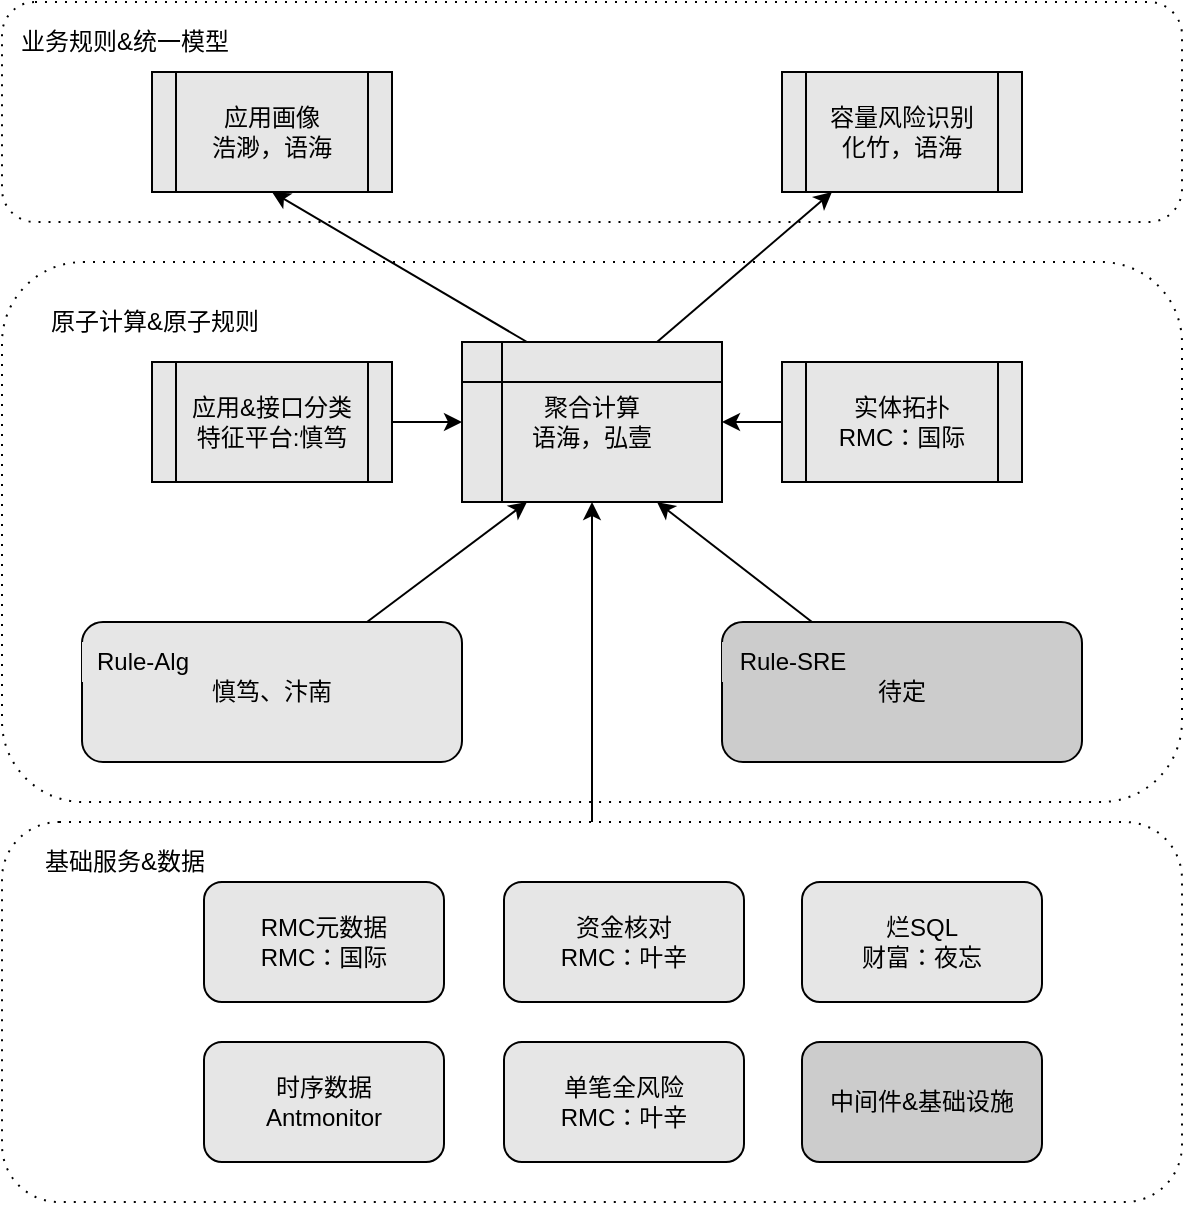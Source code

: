 <mxfile version="13.0.0" type="github">
  <diagram id="IgxMZSIr6nn1EPAtfMqa" name="Page-1">
    <mxGraphModel dx="1936" dy="920" grid="1" gridSize="10" guides="1" tooltips="1" connect="1" arrows="1" fold="1" page="1" pageScale="1" pageWidth="827" pageHeight="1169" math="0" shadow="0">
      <root>
        <mxCell id="0" />
        <mxCell id="1" parent="0" />
        <mxCell id="IPdCppuI9ly6e9vYi5Sx-31" value="" style="shape=ext;rounded=1;html=1;whiteSpace=wrap;dashed=1;dashPattern=1 4;" vertex="1" parent="1">
          <mxGeometry x="119" y="100" width="590" height="110" as="geometry" />
        </mxCell>
        <mxCell id="IPdCppuI9ly6e9vYi5Sx-29" value="" style="shape=ext;rounded=1;html=1;whiteSpace=wrap;dashed=1;dashPattern=1 4;" vertex="1" parent="1">
          <mxGeometry x="119" y="230" width="590" height="270" as="geometry" />
        </mxCell>
        <mxCell id="IPdCppuI9ly6e9vYi5Sx-5" value="应用画像&lt;br&gt;浩渺，语海" style="shape=process;whiteSpace=wrap;html=1;backgroundOutline=1;fillColor=#E6E6E6;" vertex="1" parent="1">
          <mxGeometry x="194" y="135" width="120" height="60" as="geometry" />
        </mxCell>
        <mxCell id="IPdCppuI9ly6e9vYi5Sx-6" value="容量风险识别&lt;br&gt;化竹，语海" style="shape=process;whiteSpace=wrap;html=1;backgroundOutline=1;fillColor=#E6E6E6;" vertex="1" parent="1">
          <mxGeometry x="509" y="135" width="120" height="60" as="geometry" />
        </mxCell>
        <mxCell id="IPdCppuI9ly6e9vYi5Sx-8" style="rounded=0;orthogonalLoop=1;jettySize=auto;html=1;exitX=0.25;exitY=0;exitDx=0;exitDy=0;entryX=0.5;entryY=1;entryDx=0;entryDy=0;fillColor=#E6E6E6;" edge="1" parent="1" source="IPdCppuI9ly6e9vYi5Sx-7" target="IPdCppuI9ly6e9vYi5Sx-5">
          <mxGeometry relative="1" as="geometry" />
        </mxCell>
        <mxCell id="IPdCppuI9ly6e9vYi5Sx-9" style="rounded=0;orthogonalLoop=1;jettySize=auto;html=1;exitX=0.75;exitY=0;exitDx=0;exitDy=0;fillColor=#E6E6E6;" edge="1" parent="1" source="IPdCppuI9ly6e9vYi5Sx-7" target="IPdCppuI9ly6e9vYi5Sx-6">
          <mxGeometry relative="1" as="geometry" />
        </mxCell>
        <mxCell id="IPdCppuI9ly6e9vYi5Sx-7" value="聚合计算&lt;br&gt;语海，弘壹" style="shape=internalStorage;whiteSpace=wrap;html=1;backgroundOutline=1;fillColor=#E6E6E6;" vertex="1" parent="1">
          <mxGeometry x="349" y="270" width="130" height="80" as="geometry" />
        </mxCell>
        <mxCell id="IPdCppuI9ly6e9vYi5Sx-13" style="rounded=0;orthogonalLoop=1;jettySize=auto;html=1;exitX=1;exitY=0.5;exitDx=0;exitDy=0;fillColor=#E6E6E6;" edge="1" parent="1" source="IPdCppuI9ly6e9vYi5Sx-10" target="IPdCppuI9ly6e9vYi5Sx-7">
          <mxGeometry relative="1" as="geometry" />
        </mxCell>
        <mxCell id="IPdCppuI9ly6e9vYi5Sx-10" value="应用&amp;amp;接口分类&lt;br&gt;特征平台:慎笃" style="shape=process;whiteSpace=wrap;html=1;backgroundOutline=1;fillColor=#E6E6E6;" vertex="1" parent="1">
          <mxGeometry x="194" y="280" width="120" height="60" as="geometry" />
        </mxCell>
        <mxCell id="IPdCppuI9ly6e9vYi5Sx-12" style="rounded=0;orthogonalLoop=1;jettySize=auto;html=1;exitX=0;exitY=0.5;exitDx=0;exitDy=0;entryX=1;entryY=0.5;entryDx=0;entryDy=0;fillColor=#E6E6E6;" edge="1" parent="1" source="IPdCppuI9ly6e9vYi5Sx-11" target="IPdCppuI9ly6e9vYi5Sx-7">
          <mxGeometry relative="1" as="geometry" />
        </mxCell>
        <mxCell id="IPdCppuI9ly6e9vYi5Sx-11" value="实体拓扑&lt;br&gt;RMC：国际" style="shape=process;whiteSpace=wrap;html=1;backgroundOutline=1;fillColor=#E6E6E6;" vertex="1" parent="1">
          <mxGeometry x="509" y="280" width="120" height="60" as="geometry" />
        </mxCell>
        <mxCell id="IPdCppuI9ly6e9vYi5Sx-21" style="rounded=0;orthogonalLoop=1;jettySize=auto;html=1;exitX=0.75;exitY=0;exitDx=0;exitDy=0;entryX=0.25;entryY=1;entryDx=0;entryDy=0;fillColor=#E6E6E6;" edge="1" parent="1" source="IPdCppuI9ly6e9vYi5Sx-14" target="IPdCppuI9ly6e9vYi5Sx-7">
          <mxGeometry relative="1" as="geometry" />
        </mxCell>
        <mxCell id="IPdCppuI9ly6e9vYi5Sx-14" value="慎笃、汴南" style="rounded=1;whiteSpace=wrap;html=1;fillColor=#E6E6E6;" vertex="1" parent="1">
          <mxGeometry x="159" y="410" width="190" height="70" as="geometry" />
        </mxCell>
        <mxCell id="IPdCppuI9ly6e9vYi5Sx-22" style="rounded=0;orthogonalLoop=1;jettySize=auto;html=1;exitX=0.25;exitY=0;exitDx=0;exitDy=0;entryX=0.75;entryY=1;entryDx=0;entryDy=0;fillColor=#E6E6E6;" edge="1" parent="1" source="IPdCppuI9ly6e9vYi5Sx-15" target="IPdCppuI9ly6e9vYi5Sx-7">
          <mxGeometry relative="1" as="geometry" />
        </mxCell>
        <mxCell id="IPdCppuI9ly6e9vYi5Sx-15" value="待定" style="rounded=1;whiteSpace=wrap;html=1;fillColor=#CCCCCC;" vertex="1" parent="1">
          <mxGeometry x="479" y="410" width="180" height="70" as="geometry" />
        </mxCell>
        <mxCell id="IPdCppuI9ly6e9vYi5Sx-16" value="Rule-Alg" style="text;html=1;align=center;verticalAlign=middle;resizable=0;points=[];autosize=1;fillColor=#E6E6E6;" vertex="1" parent="1">
          <mxGeometry x="159" y="420" width="60" height="20" as="geometry" />
        </mxCell>
        <mxCell id="IPdCppuI9ly6e9vYi5Sx-17" value="Rule-SRE" style="text;html=1;align=center;verticalAlign=middle;resizable=0;points=[];autosize=1;fillColor=#CCCCCC;" vertex="1" parent="1">
          <mxGeometry x="479" y="420" width="70" height="20" as="geometry" />
        </mxCell>
        <mxCell id="IPdCppuI9ly6e9vYi5Sx-23" style="rounded=0;orthogonalLoop=1;jettySize=auto;html=1;exitX=0.5;exitY=0;exitDx=0;exitDy=0;fillColor=#E6E6E6;" edge="1" parent="1" source="IPdCppuI9ly6e9vYi5Sx-18" target="IPdCppuI9ly6e9vYi5Sx-7">
          <mxGeometry relative="1" as="geometry" />
        </mxCell>
        <mxCell id="IPdCppuI9ly6e9vYi5Sx-18" value="" style="shape=ext;rounded=1;html=1;whiteSpace=wrap;dashed=1;dashPattern=1 4;" vertex="1" parent="1">
          <mxGeometry x="119" y="510" width="590" height="190" as="geometry" />
        </mxCell>
        <mxCell id="IPdCppuI9ly6e9vYi5Sx-19" value="基础服务&amp;amp;数据" style="text;html=1;align=center;verticalAlign=middle;resizable=0;points=[];autosize=1;" vertex="1" parent="1">
          <mxGeometry x="130" y="520" width="100" height="20" as="geometry" />
        </mxCell>
        <mxCell id="IPdCppuI9ly6e9vYi5Sx-20" value="RMC元数据&lt;br&gt;RMC：国际" style="rounded=1;whiteSpace=wrap;html=1;fillColor=#E6E6E6;" vertex="1" parent="1">
          <mxGeometry x="220" y="540" width="120" height="60" as="geometry" />
        </mxCell>
        <mxCell id="IPdCppuI9ly6e9vYi5Sx-24" value="资金核对&lt;br&gt;RMC：叶辛" style="rounded=1;whiteSpace=wrap;html=1;fillColor=#E6E6E6;" vertex="1" parent="1">
          <mxGeometry x="370" y="540" width="120" height="60" as="geometry" />
        </mxCell>
        <mxCell id="IPdCppuI9ly6e9vYi5Sx-25" value="烂SQL&lt;br&gt;财富：夜忘" style="rounded=1;whiteSpace=wrap;html=1;fillColor=#E6E6E6;" vertex="1" parent="1">
          <mxGeometry x="519" y="540" width="120" height="60" as="geometry" />
        </mxCell>
        <mxCell id="IPdCppuI9ly6e9vYi5Sx-26" value="时序数据&lt;br&gt;Antmonitor" style="rounded=1;whiteSpace=wrap;html=1;fillColor=#E6E6E6;" vertex="1" parent="1">
          <mxGeometry x="220" y="620" width="120" height="60" as="geometry" />
        </mxCell>
        <mxCell id="IPdCppuI9ly6e9vYi5Sx-27" value="单笔全风险&lt;br&gt;RMC：叶辛" style="rounded=1;whiteSpace=wrap;html=1;fillColor=#E6E6E6;" vertex="1" parent="1">
          <mxGeometry x="370" y="620" width="120" height="60" as="geometry" />
        </mxCell>
        <mxCell id="IPdCppuI9ly6e9vYi5Sx-28" value="中间件&amp;amp;基础设施" style="rounded=1;whiteSpace=wrap;html=1;fillColor=#CCCCCC;" vertex="1" parent="1">
          <mxGeometry x="519" y="620" width="120" height="60" as="geometry" />
        </mxCell>
        <mxCell id="IPdCppuI9ly6e9vYi5Sx-30" value="原子计算&amp;amp;原子规则" style="text;html=1;align=center;verticalAlign=middle;resizable=0;points=[];autosize=1;" vertex="1" parent="1">
          <mxGeometry x="135" y="250" width="120" height="20" as="geometry" />
        </mxCell>
        <mxCell id="IPdCppuI9ly6e9vYi5Sx-32" value="业务规则&amp;amp;统一模型" style="text;html=1;align=center;verticalAlign=middle;resizable=0;points=[];autosize=1;" vertex="1" parent="1">
          <mxGeometry x="120" y="110" width="120" height="20" as="geometry" />
        </mxCell>
      </root>
    </mxGraphModel>
  </diagram>
</mxfile>
